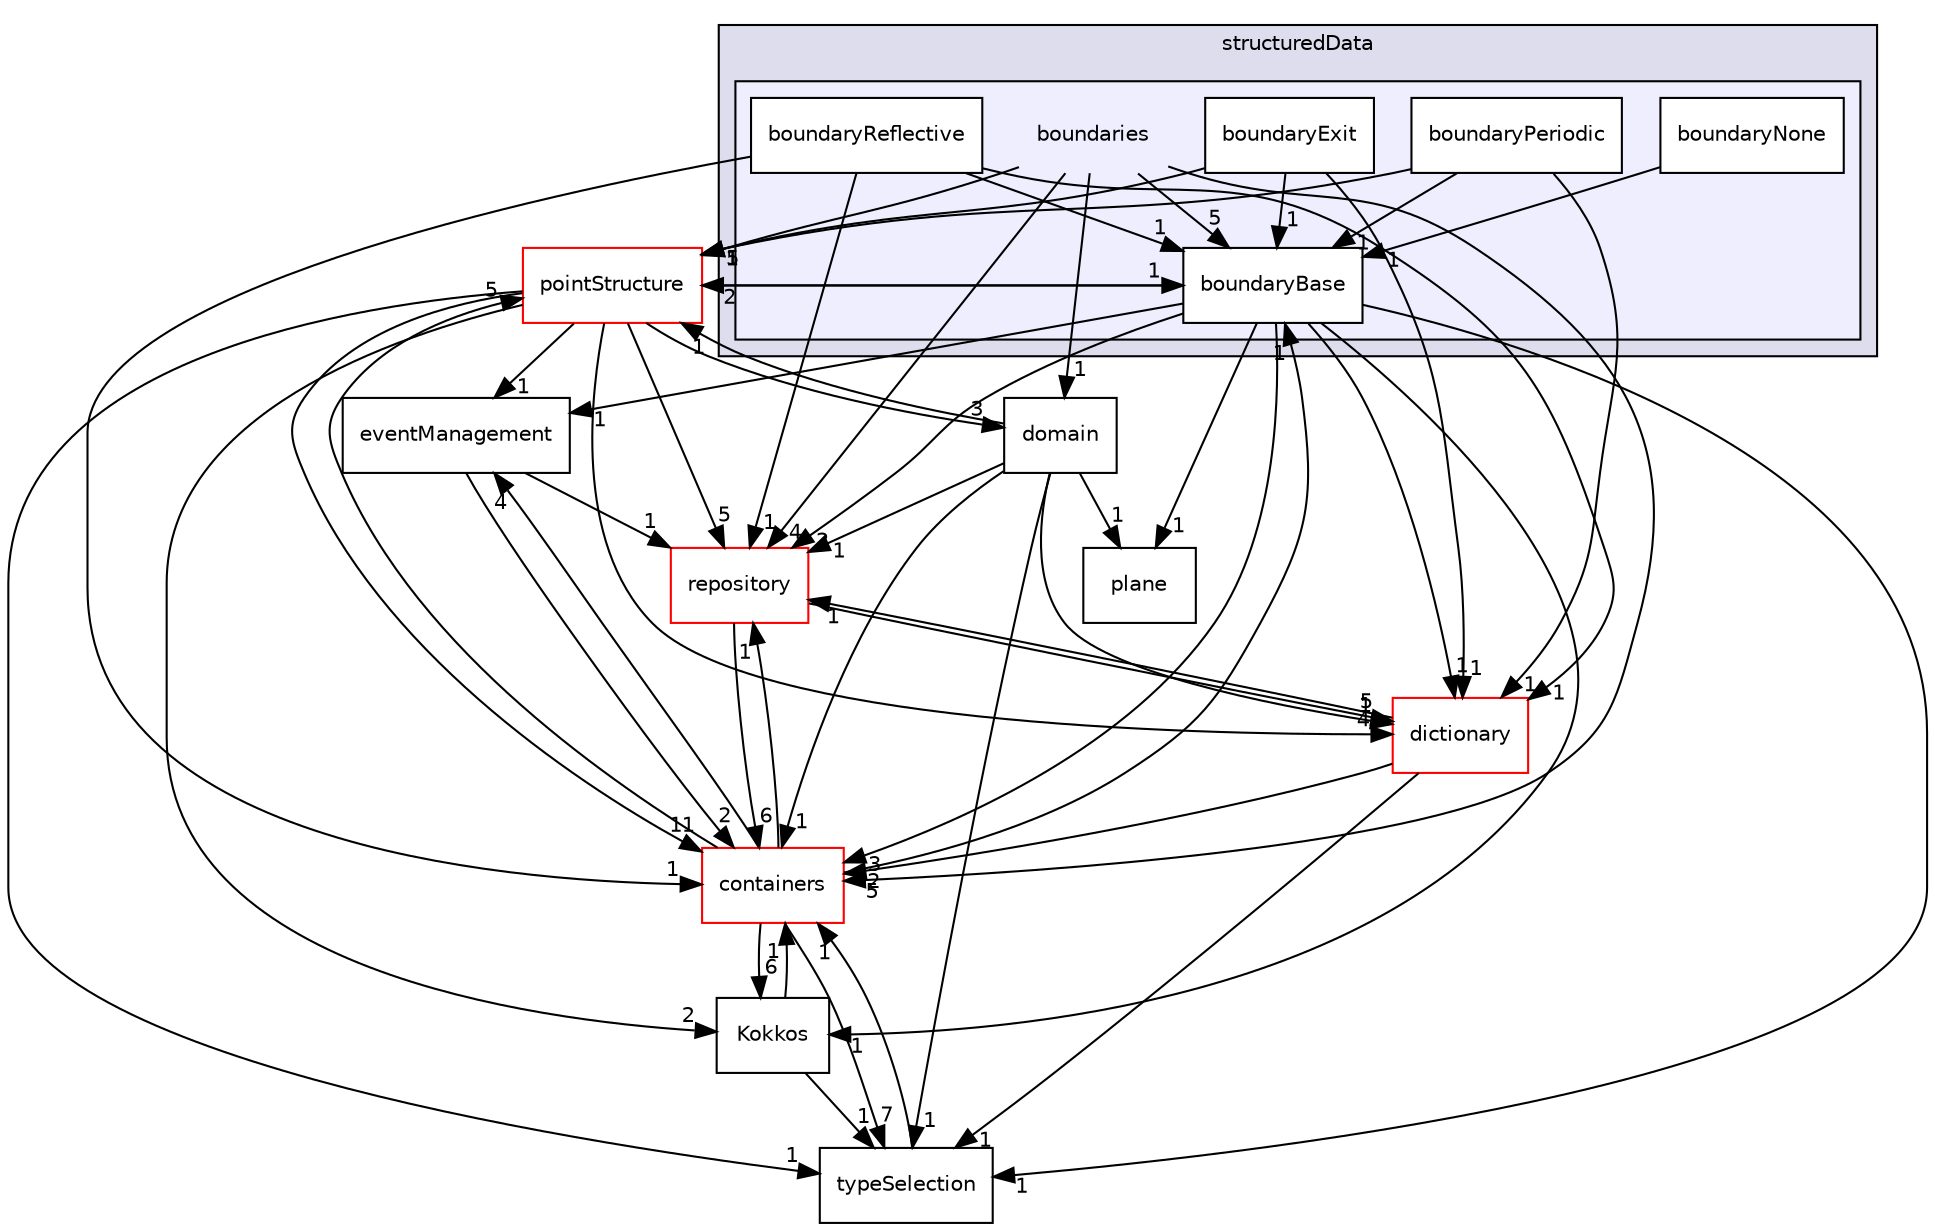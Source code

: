 digraph "src/phasicFlow/structuredData/boundaries" {
  compound=true
  node [ fontsize="10", fontname="Helvetica"];
  edge [ labelfontsize="10", labelfontname="Helvetica"];
  subgraph clusterdir_0b265ec0eb5bc5fbad75b6fd7b5b024b {
    graph [ bgcolor="#ddddee", pencolor="black", label="structuredData" fontname="Helvetica", fontsize="10", URL="dir_0b265ec0eb5bc5fbad75b6fd7b5b024b.html"]
  subgraph clusterdir_dc531f97377dc219e71eb46f0568c94b {
    graph [ bgcolor="#eeeeff", pencolor="black", label="" URL="dir_dc531f97377dc219e71eb46f0568c94b.html"];
    dir_dc531f97377dc219e71eb46f0568c94b [shape=plaintext label="boundaries"];
    dir_7b661e32adcc91095d98430cbd3c38a1 [shape=box label="boundaryBase" color="black" fillcolor="white" style="filled" URL="dir_7b661e32adcc91095d98430cbd3c38a1.html"];
    dir_c67c39efccd13b3fec681ee9a0deb0e7 [shape=box label="boundaryExit" color="black" fillcolor="white" style="filled" URL="dir_c67c39efccd13b3fec681ee9a0deb0e7.html"];
    dir_0ca6f894a7e7dcbe01e24f0984d5cc23 [shape=box label="boundaryNone" color="black" fillcolor="white" style="filled" URL="dir_0ca6f894a7e7dcbe01e24f0984d5cc23.html"];
    dir_1e5df160475af61ee700baa6ab1a93f6 [shape=box label="boundaryPeriodic" color="black" fillcolor="white" style="filled" URL="dir_1e5df160475af61ee700baa6ab1a93f6.html"];
    dir_2c1c9f3da188b1392472a9d8102dd9a8 [shape=box label="boundaryReflective" color="black" fillcolor="white" style="filled" URL="dir_2c1c9f3da188b1392472a9d8102dd9a8.html"];
  }
  }
  dir_40d089f5b6543888409b0c9c3858ee92 [shape=box label="pointStructure" fillcolor="white" style="filled" color="red" URL="dir_40d089f5b6543888409b0c9c3858ee92.html"];
  dir_c31af67a0d52993121318aee5d15d930 [shape=box label="eventManagement" URL="dir_c31af67a0d52993121318aee5d15d930.html"];
  dir_8caeaba7147666fb9290d1d9295588c4 [shape=box label="plane" URL="dir_8caeaba7147666fb9290d1d9295588c4.html"];
  dir_8a09dd5b7fce343a5c545316ddba4e1b [shape=box label="repository" fillcolor="white" style="filled" color="red" URL="dir_8a09dd5b7fce343a5c545316ddba4e1b.html"];
  dir_7ddf0db04b1f8c07b603f7fe8bfa0b22 [shape=box label="domain" URL="dir_7ddf0db04b1f8c07b603f7fe8bfa0b22.html"];
  dir_9522ed5fbd948bd0f422a9c3c511773e [shape=box label="Kokkos" URL="dir_9522ed5fbd948bd0f422a9c3c511773e.html"];
  dir_4419dd78bee2bde1362d842a02bd0463 [shape=box label="typeSelection" URL="dir_4419dd78bee2bde1362d842a02bd0463.html"];
  dir_74a3bd5d559eb2469f344a26dc365ad0 [shape=box label="containers" fillcolor="white" style="filled" color="red" URL="dir_74a3bd5d559eb2469f344a26dc365ad0.html"];
  dir_1220c712ed5f98fd84ba71b4848374db [shape=box label="dictionary" fillcolor="white" style="filled" color="red" URL="dir_1220c712ed5f98fd84ba71b4848374db.html"];
  dir_40d089f5b6543888409b0c9c3858ee92->dir_c31af67a0d52993121318aee5d15d930 [headlabel="1", labeldistance=1.5 headhref="dir_000161_000115.html"];
  dir_40d089f5b6543888409b0c9c3858ee92->dir_7b661e32adcc91095d98430cbd3c38a1 [headlabel="1", labeldistance=1.5 headhref="dir_000161_000141.html"];
  dir_40d089f5b6543888409b0c9c3858ee92->dir_8a09dd5b7fce343a5c545316ddba4e1b [headlabel="5", labeldistance=1.5 headhref="dir_000161_000124.html"];
  dir_40d089f5b6543888409b0c9c3858ee92->dir_7ddf0db04b1f8c07b603f7fe8bfa0b22 [headlabel="3", labeldistance=1.5 headhref="dir_000161_000148.html"];
  dir_40d089f5b6543888409b0c9c3858ee92->dir_9522ed5fbd948bd0f422a9c3c511773e [headlabel="2", labeldistance=1.5 headhref="dir_000161_000118.html"];
  dir_40d089f5b6543888409b0c9c3858ee92->dir_4419dd78bee2bde1362d842a02bd0463 [headlabel="1", labeldistance=1.5 headhref="dir_000161_000179.html"];
  dir_40d089f5b6543888409b0c9c3858ee92->dir_74a3bd5d559eb2469f344a26dc365ad0 [headlabel="11", labeldistance=1.5 headhref="dir_000161_000084.html"];
  dir_40d089f5b6543888409b0c9c3858ee92->dir_1220c712ed5f98fd84ba71b4848374db [headlabel="4", labeldistance=1.5 headhref="dir_000161_000112.html"];
  dir_c31af67a0d52993121318aee5d15d930->dir_8a09dd5b7fce343a5c545316ddba4e1b [headlabel="1", labeldistance=1.5 headhref="dir_000115_000124.html"];
  dir_c31af67a0d52993121318aee5d15d930->dir_74a3bd5d559eb2469f344a26dc365ad0 [headlabel="2", labeldistance=1.5 headhref="dir_000115_000084.html"];
  dir_7b661e32adcc91095d98430cbd3c38a1->dir_40d089f5b6543888409b0c9c3858ee92 [headlabel="2", labeldistance=1.5 headhref="dir_000141_000161.html"];
  dir_7b661e32adcc91095d98430cbd3c38a1->dir_c31af67a0d52993121318aee5d15d930 [headlabel="1", labeldistance=1.5 headhref="dir_000141_000115.html"];
  dir_7b661e32adcc91095d98430cbd3c38a1->dir_8caeaba7147666fb9290d1d9295588c4 [headlabel="1", labeldistance=1.5 headhref="dir_000141_000160.html"];
  dir_7b661e32adcc91095d98430cbd3c38a1->dir_8a09dd5b7fce343a5c545316ddba4e1b [headlabel="2", labeldistance=1.5 headhref="dir_000141_000124.html"];
  dir_7b661e32adcc91095d98430cbd3c38a1->dir_9522ed5fbd948bd0f422a9c3c511773e [headlabel="1", labeldistance=1.5 headhref="dir_000141_000118.html"];
  dir_7b661e32adcc91095d98430cbd3c38a1->dir_4419dd78bee2bde1362d842a02bd0463 [headlabel="1", labeldistance=1.5 headhref="dir_000141_000179.html"];
  dir_7b661e32adcc91095d98430cbd3c38a1->dir_74a3bd5d559eb2469f344a26dc365ad0 [headlabel="3", labeldistance=1.5 headhref="dir_000141_000084.html"];
  dir_7b661e32adcc91095d98430cbd3c38a1->dir_1220c712ed5f98fd84ba71b4848374db [headlabel="1", labeldistance=1.5 headhref="dir_000141_000112.html"];
  dir_8a09dd5b7fce343a5c545316ddba4e1b->dir_74a3bd5d559eb2469f344a26dc365ad0 [headlabel="6", labeldistance=1.5 headhref="dir_000124_000084.html"];
  dir_8a09dd5b7fce343a5c545316ddba4e1b->dir_1220c712ed5f98fd84ba71b4848374db [headlabel="5", labeldistance=1.5 headhref="dir_000124_000112.html"];
  dir_0ca6f894a7e7dcbe01e24f0984d5cc23->dir_7b661e32adcc91095d98430cbd3c38a1 [headlabel="1", labeldistance=1.5 headhref="dir_000143_000141.html"];
  dir_7ddf0db04b1f8c07b603f7fe8bfa0b22->dir_40d089f5b6543888409b0c9c3858ee92 [headlabel="1", labeldistance=1.5 headhref="dir_000148_000161.html"];
  dir_7ddf0db04b1f8c07b603f7fe8bfa0b22->dir_8caeaba7147666fb9290d1d9295588c4 [headlabel="1", labeldistance=1.5 headhref="dir_000148_000160.html"];
  dir_7ddf0db04b1f8c07b603f7fe8bfa0b22->dir_8a09dd5b7fce343a5c545316ddba4e1b [headlabel="1", labeldistance=1.5 headhref="dir_000148_000124.html"];
  dir_7ddf0db04b1f8c07b603f7fe8bfa0b22->dir_4419dd78bee2bde1362d842a02bd0463 [headlabel="1", labeldistance=1.5 headhref="dir_000148_000179.html"];
  dir_7ddf0db04b1f8c07b603f7fe8bfa0b22->dir_74a3bd5d559eb2469f344a26dc365ad0 [headlabel="1", labeldistance=1.5 headhref="dir_000148_000084.html"];
  dir_7ddf0db04b1f8c07b603f7fe8bfa0b22->dir_1220c712ed5f98fd84ba71b4848374db [headlabel="1", labeldistance=1.5 headhref="dir_000148_000112.html"];
  dir_2c1c9f3da188b1392472a9d8102dd9a8->dir_7b661e32adcc91095d98430cbd3c38a1 [headlabel="1", labeldistance=1.5 headhref="dir_000145_000141.html"];
  dir_2c1c9f3da188b1392472a9d8102dd9a8->dir_8a09dd5b7fce343a5c545316ddba4e1b [headlabel="1", labeldistance=1.5 headhref="dir_000145_000124.html"];
  dir_2c1c9f3da188b1392472a9d8102dd9a8->dir_74a3bd5d559eb2469f344a26dc365ad0 [headlabel="1", labeldistance=1.5 headhref="dir_000145_000084.html"];
  dir_2c1c9f3da188b1392472a9d8102dd9a8->dir_1220c712ed5f98fd84ba71b4848374db [headlabel="1", labeldistance=1.5 headhref="dir_000145_000112.html"];
  dir_9522ed5fbd948bd0f422a9c3c511773e->dir_4419dd78bee2bde1362d842a02bd0463 [headlabel="1", labeldistance=1.5 headhref="dir_000118_000179.html"];
  dir_9522ed5fbd948bd0f422a9c3c511773e->dir_74a3bd5d559eb2469f344a26dc365ad0 [headlabel="1", labeldistance=1.5 headhref="dir_000118_000084.html"];
  dir_dc531f97377dc219e71eb46f0568c94b->dir_40d089f5b6543888409b0c9c3858ee92 [headlabel="5", labeldistance=1.5 headhref="dir_000140_000161.html"];
  dir_dc531f97377dc219e71eb46f0568c94b->dir_7b661e32adcc91095d98430cbd3c38a1 [headlabel="5", labeldistance=1.5 headhref="dir_000140_000141.html"];
  dir_dc531f97377dc219e71eb46f0568c94b->dir_8a09dd5b7fce343a5c545316ddba4e1b [headlabel="4", labeldistance=1.5 headhref="dir_000140_000124.html"];
  dir_dc531f97377dc219e71eb46f0568c94b->dir_7ddf0db04b1f8c07b603f7fe8bfa0b22 [headlabel="1", labeldistance=1.5 headhref="dir_000140_000148.html"];
  dir_dc531f97377dc219e71eb46f0568c94b->dir_74a3bd5d559eb2469f344a26dc365ad0 [headlabel="5", labeldistance=1.5 headhref="dir_000140_000084.html"];
  dir_4419dd78bee2bde1362d842a02bd0463->dir_74a3bd5d559eb2469f344a26dc365ad0 [headlabel="1", labeldistance=1.5 headhref="dir_000179_000084.html"];
  dir_74a3bd5d559eb2469f344a26dc365ad0->dir_40d089f5b6543888409b0c9c3858ee92 [headlabel="5", labeldistance=1.5 headhref="dir_000084_000161.html"];
  dir_74a3bd5d559eb2469f344a26dc365ad0->dir_c31af67a0d52993121318aee5d15d930 [headlabel="4", labeldistance=1.5 headhref="dir_000084_000115.html"];
  dir_74a3bd5d559eb2469f344a26dc365ad0->dir_7b661e32adcc91095d98430cbd3c38a1 [headlabel="1", labeldistance=1.5 headhref="dir_000084_000141.html"];
  dir_74a3bd5d559eb2469f344a26dc365ad0->dir_8a09dd5b7fce343a5c545316ddba4e1b [headlabel="1", labeldistance=1.5 headhref="dir_000084_000124.html"];
  dir_74a3bd5d559eb2469f344a26dc365ad0->dir_9522ed5fbd948bd0f422a9c3c511773e [headlabel="6", labeldistance=1.5 headhref="dir_000084_000118.html"];
  dir_74a3bd5d559eb2469f344a26dc365ad0->dir_4419dd78bee2bde1362d842a02bd0463 [headlabel="7", labeldistance=1.5 headhref="dir_000084_000179.html"];
  dir_1220c712ed5f98fd84ba71b4848374db->dir_8a09dd5b7fce343a5c545316ddba4e1b [headlabel="1", labeldistance=1.5 headhref="dir_000112_000124.html"];
  dir_1220c712ed5f98fd84ba71b4848374db->dir_4419dd78bee2bde1362d842a02bd0463 [headlabel="1", labeldistance=1.5 headhref="dir_000112_000179.html"];
  dir_1220c712ed5f98fd84ba71b4848374db->dir_74a3bd5d559eb2469f344a26dc365ad0 [headlabel="2", labeldistance=1.5 headhref="dir_000112_000084.html"];
  dir_c67c39efccd13b3fec681ee9a0deb0e7->dir_40d089f5b6543888409b0c9c3858ee92 [headlabel="1", labeldistance=1.5 headhref="dir_000142_000161.html"];
  dir_c67c39efccd13b3fec681ee9a0deb0e7->dir_7b661e32adcc91095d98430cbd3c38a1 [headlabel="1", labeldistance=1.5 headhref="dir_000142_000141.html"];
  dir_c67c39efccd13b3fec681ee9a0deb0e7->dir_1220c712ed5f98fd84ba71b4848374db [headlabel="1", labeldistance=1.5 headhref="dir_000142_000112.html"];
  dir_1e5df160475af61ee700baa6ab1a93f6->dir_40d089f5b6543888409b0c9c3858ee92 [headlabel="1", labeldistance=1.5 headhref="dir_000144_000161.html"];
  dir_1e5df160475af61ee700baa6ab1a93f6->dir_7b661e32adcc91095d98430cbd3c38a1 [headlabel="1", labeldistance=1.5 headhref="dir_000144_000141.html"];
  dir_1e5df160475af61ee700baa6ab1a93f6->dir_1220c712ed5f98fd84ba71b4848374db [headlabel="1", labeldistance=1.5 headhref="dir_000144_000112.html"];
}
